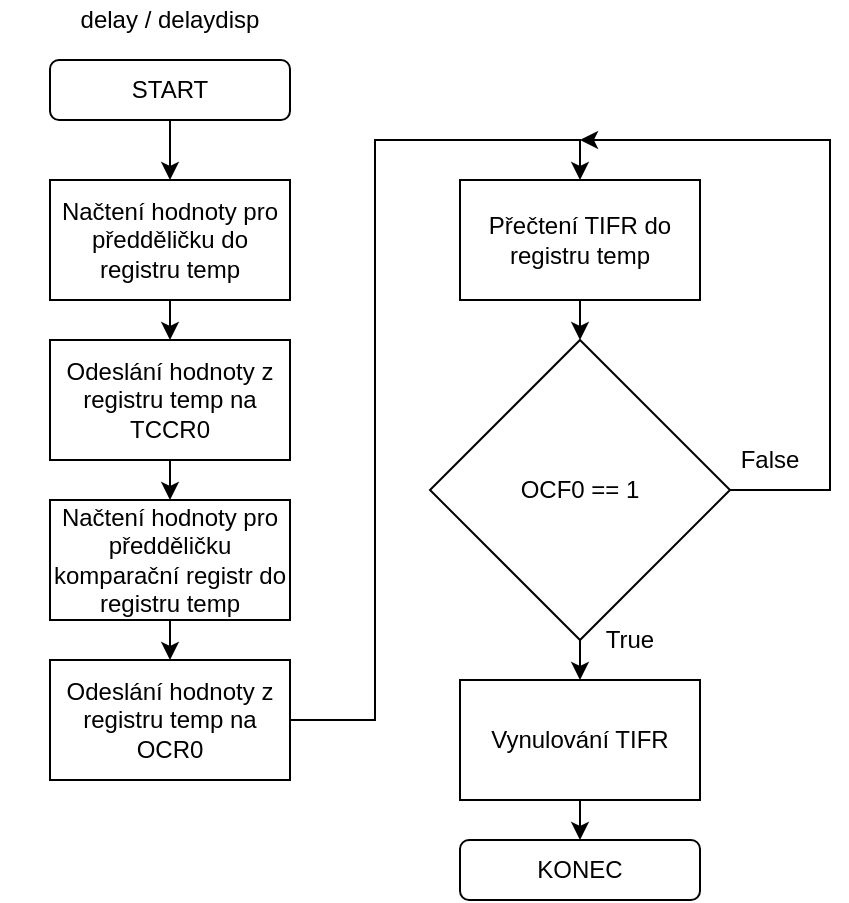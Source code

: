 <mxfile version="14.4.3" type="device"><diagram id="C5RBs43oDa-KdzZeNtuy" name="Page-1"><mxGraphModel dx="749" dy="556" grid="1" gridSize="10" guides="1" tooltips="1" connect="1" arrows="1" fold="1" page="1" pageScale="1" pageWidth="827" pageHeight="1169" math="0" shadow="0"><root><mxCell id="WIyWlLk6GJQsqaUBKTNV-0"/><mxCell id="WIyWlLk6GJQsqaUBKTNV-1" parent="WIyWlLk6GJQsqaUBKTNV-0"/><mxCell id="_9lHWNFenoME54kJpgH9-8" style="edgeStyle=orthogonalEdgeStyle;rounded=0;orthogonalLoop=1;jettySize=auto;html=1;exitX=0.5;exitY=1;exitDx=0;exitDy=0;entryX=0.5;entryY=0;entryDx=0;entryDy=0;" edge="1" parent="WIyWlLk6GJQsqaUBKTNV-1" source="_9lHWNFenoME54kJpgH9-0" target="_9lHWNFenoME54kJpgH9-2"><mxGeometry relative="1" as="geometry"/></mxCell><mxCell id="_9lHWNFenoME54kJpgH9-0" value="START" style="rounded=1;whiteSpace=wrap;html=1;" vertex="1" parent="WIyWlLk6GJQsqaUBKTNV-1"><mxGeometry x="110" y="80" width="120" height="30" as="geometry"/></mxCell><mxCell id="_9lHWNFenoME54kJpgH9-1" value="KONEC" style="rounded=1;whiteSpace=wrap;html=1;" vertex="1" parent="WIyWlLk6GJQsqaUBKTNV-1"><mxGeometry x="315" y="470" width="120" height="30" as="geometry"/></mxCell><mxCell id="_9lHWNFenoME54kJpgH9-9" style="edgeStyle=orthogonalEdgeStyle;rounded=0;orthogonalLoop=1;jettySize=auto;html=1;exitX=0.5;exitY=1;exitDx=0;exitDy=0;entryX=0.5;entryY=0;entryDx=0;entryDy=0;" edge="1" parent="WIyWlLk6GJQsqaUBKTNV-1" source="_9lHWNFenoME54kJpgH9-2" target="_9lHWNFenoME54kJpgH9-3"><mxGeometry relative="1" as="geometry"/></mxCell><mxCell id="_9lHWNFenoME54kJpgH9-2" value="Načtení hodnoty pro předděličku do registru temp" style="rounded=0;whiteSpace=wrap;html=1;" vertex="1" parent="WIyWlLk6GJQsqaUBKTNV-1"><mxGeometry x="110" y="140" width="120" height="60" as="geometry"/></mxCell><mxCell id="_9lHWNFenoME54kJpgH9-10" style="edgeStyle=orthogonalEdgeStyle;rounded=0;orthogonalLoop=1;jettySize=auto;html=1;exitX=0.5;exitY=1;exitDx=0;exitDy=0;entryX=0.5;entryY=0;entryDx=0;entryDy=0;" edge="1" parent="WIyWlLk6GJQsqaUBKTNV-1" source="_9lHWNFenoME54kJpgH9-3" target="_9lHWNFenoME54kJpgH9-4"><mxGeometry relative="1" as="geometry"/></mxCell><mxCell id="_9lHWNFenoME54kJpgH9-3" value="Odeslání hodnoty z registru temp na TCCR0" style="rounded=0;whiteSpace=wrap;html=1;" vertex="1" parent="WIyWlLk6GJQsqaUBKTNV-1"><mxGeometry x="110" y="220" width="120" height="60" as="geometry"/></mxCell><mxCell id="_9lHWNFenoME54kJpgH9-11" style="edgeStyle=orthogonalEdgeStyle;rounded=0;orthogonalLoop=1;jettySize=auto;html=1;exitX=0.5;exitY=1;exitDx=0;exitDy=0;entryX=0.5;entryY=0;entryDx=0;entryDy=0;" edge="1" parent="WIyWlLk6GJQsqaUBKTNV-1" source="_9lHWNFenoME54kJpgH9-4" target="_9lHWNFenoME54kJpgH9-5"><mxGeometry relative="1" as="geometry"/></mxCell><mxCell id="_9lHWNFenoME54kJpgH9-4" value="Načtení hodnoty pro předděličku komparační registr do registru temp" style="rounded=0;whiteSpace=wrap;html=1;" vertex="1" parent="WIyWlLk6GJQsqaUBKTNV-1"><mxGeometry x="110" y="300" width="120" height="60" as="geometry"/></mxCell><mxCell id="_9lHWNFenoME54kJpgH9-12" style="edgeStyle=orthogonalEdgeStyle;rounded=0;orthogonalLoop=1;jettySize=auto;html=1;entryX=0.5;entryY=0;entryDx=0;entryDy=0;" edge="1" parent="WIyWlLk6GJQsqaUBKTNV-1" source="_9lHWNFenoME54kJpgH9-5" target="_9lHWNFenoME54kJpgH9-6"><mxGeometry relative="1" as="geometry"/></mxCell><mxCell id="_9lHWNFenoME54kJpgH9-5" value="Odeslání hodnoty z registru temp na OCR0" style="rounded=0;whiteSpace=wrap;html=1;" vertex="1" parent="WIyWlLk6GJQsqaUBKTNV-1"><mxGeometry x="110" y="380" width="120" height="60" as="geometry"/></mxCell><mxCell id="_9lHWNFenoME54kJpgH9-13" style="edgeStyle=orthogonalEdgeStyle;rounded=0;orthogonalLoop=1;jettySize=auto;html=1;exitX=0.5;exitY=1;exitDx=0;exitDy=0;entryX=0.5;entryY=0;entryDx=0;entryDy=0;" edge="1" parent="WIyWlLk6GJQsqaUBKTNV-1" source="_9lHWNFenoME54kJpgH9-6" target="_9lHWNFenoME54kJpgH9-7"><mxGeometry relative="1" as="geometry"/></mxCell><mxCell id="_9lHWNFenoME54kJpgH9-6" value="Přečtení TIFR do registru temp" style="rounded=0;whiteSpace=wrap;html=1;" vertex="1" parent="WIyWlLk6GJQsqaUBKTNV-1"><mxGeometry x="315" y="140" width="120" height="60" as="geometry"/></mxCell><mxCell id="_9lHWNFenoME54kJpgH9-14" style="edgeStyle=orthogonalEdgeStyle;rounded=0;orthogonalLoop=1;jettySize=auto;html=1;exitX=1;exitY=0.5;exitDx=0;exitDy=0;" edge="1" parent="WIyWlLk6GJQsqaUBKTNV-1" source="_9lHWNFenoME54kJpgH9-7"><mxGeometry relative="1" as="geometry"><mxPoint x="375" y="120" as="targetPoint"/><Array as="points"><mxPoint x="500" y="295"/><mxPoint x="500" y="120"/></Array></mxGeometry></mxCell><mxCell id="_9lHWNFenoME54kJpgH9-18" style="edgeStyle=orthogonalEdgeStyle;rounded=0;orthogonalLoop=1;jettySize=auto;html=1;exitX=0.5;exitY=1;exitDx=0;exitDy=0;entryX=0.5;entryY=0;entryDx=0;entryDy=0;" edge="1" parent="WIyWlLk6GJQsqaUBKTNV-1" source="_9lHWNFenoME54kJpgH9-7" target="_9lHWNFenoME54kJpgH9-17"><mxGeometry relative="1" as="geometry"/></mxCell><mxCell id="_9lHWNFenoME54kJpgH9-7" value="OCF0 == 1" style="rhombus;whiteSpace=wrap;html=1;" vertex="1" parent="WIyWlLk6GJQsqaUBKTNV-1"><mxGeometry x="300" y="220" width="150" height="150" as="geometry"/></mxCell><mxCell id="_9lHWNFenoME54kJpgH9-16" value="False" style="text;html=1;strokeColor=none;fillColor=none;align=center;verticalAlign=middle;whiteSpace=wrap;rounded=0;" vertex="1" parent="WIyWlLk6GJQsqaUBKTNV-1"><mxGeometry x="450" y="270" width="40" height="20" as="geometry"/></mxCell><mxCell id="_9lHWNFenoME54kJpgH9-19" style="edgeStyle=orthogonalEdgeStyle;rounded=0;orthogonalLoop=1;jettySize=auto;html=1;exitX=0.5;exitY=1;exitDx=0;exitDy=0;entryX=0.5;entryY=0;entryDx=0;entryDy=0;" edge="1" parent="WIyWlLk6GJQsqaUBKTNV-1" source="_9lHWNFenoME54kJpgH9-17" target="_9lHWNFenoME54kJpgH9-1"><mxGeometry relative="1" as="geometry"/></mxCell><mxCell id="_9lHWNFenoME54kJpgH9-17" value="Vynulování TIFR" style="rounded=0;whiteSpace=wrap;html=1;" vertex="1" parent="WIyWlLk6GJQsqaUBKTNV-1"><mxGeometry x="315" y="390" width="120" height="60" as="geometry"/></mxCell><mxCell id="_9lHWNFenoME54kJpgH9-20" value="True" style="text;html=1;strokeColor=none;fillColor=none;align=center;verticalAlign=middle;whiteSpace=wrap;rounded=0;" vertex="1" parent="WIyWlLk6GJQsqaUBKTNV-1"><mxGeometry x="380" y="360" width="40" height="20" as="geometry"/></mxCell><mxCell id="_9lHWNFenoME54kJpgH9-21" value="delay / delaydisp" style="text;html=1;strokeColor=none;fillColor=none;align=center;verticalAlign=middle;whiteSpace=wrap;rounded=0;" vertex="1" parent="WIyWlLk6GJQsqaUBKTNV-1"><mxGeometry x="85" y="50" width="170" height="20" as="geometry"/></mxCell></root></mxGraphModel></diagram></mxfile>